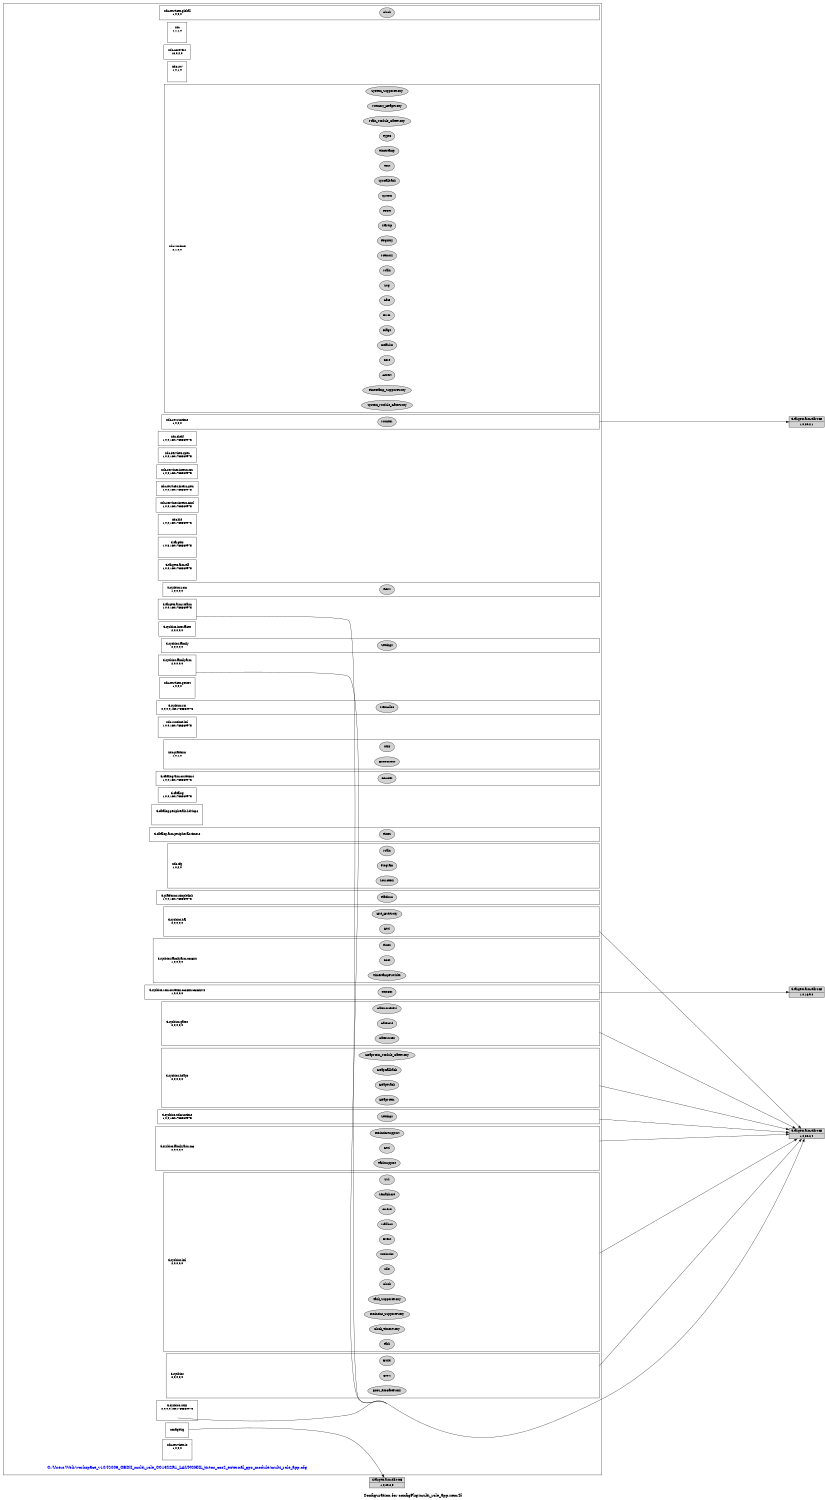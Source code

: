 digraph configuration {
    size="7.5,10";
    rankdir=LR;
    ranksep=".50 equally";
    concentrate=true;
    compound=true;
    label="\nConfiguration for configPkg/multi_role_app.xem4f"
  node [font=Helvetica, fontsize=14, fontcolor=black];  subgraph cluster0 {label=""; __cfg [label="C:/Users/Weli/workspace_v10/IS006_OBDII_multi_role_CC13X2R1_LAUNCHXL_tirtos_ccs2_external_gps_module/multi_role_app.cfg", color=white, fontcolor=blue];
    node [font=Helvetica, fontsize=10];    subgraph cluster1 {
        label="";
        xdc_services_global__top [shape=box,label="xdc.services.global\n1,0,0,0", color=white];
        xdc_services_global__bot [shape=point,label="", style=invis];
        xdc_services_global_Clock [style=filled,fillcolor=lightgray, label="Clock"];
        xdc_services_global__top -> xdc_services_global_Clock[style=invis];
        xdc_services_global_Clock -> xdc_services_global__bot[style=invis];
    }
    subgraph cluster2 {
        label="";
        xdc__top [shape=box,label="xdc\n1,1,1,0", color=white];
        xdc__bot [shape=point,label="", style=invis];
    }
    subgraph cluster3 {
        label="";
        xdc_corevers__top [shape=box,label="xdc.corevers\n16,0,2,0", color=white];
    }
    subgraph cluster4 {
        label="";
        xdc_rov__top [shape=box,label="xdc.rov\n1,0,1,0", color=white];
        xdc_rov__bot [shape=point,label="", style=invis];
    }
    subgraph cluster5 {
        label="";
        xdc_runtime__top [shape=box,label="xdc.runtime\n2,1,0,0", color=white];
        xdc_runtime__bot [shape=point,label="", style=invis];
        xdc_runtime_Assert [style=filled,fillcolor=lightgray, label="Assert"];
        xdc_runtime__top -> xdc_runtime_Assert[style=invis];
        xdc_runtime_Assert -> xdc_runtime__bot[style=invis];
        xdc_runtime_Core [style=filled,fillcolor=lightgray, label="Core"];
        xdc_runtime__top -> xdc_runtime_Core[style=invis];
        xdc_runtime_Core -> xdc_runtime__bot[style=invis];
        xdc_runtime_Defaults [style=filled,fillcolor=lightgray, label="Defaults"];
        xdc_runtime__top -> xdc_runtime_Defaults[style=invis];
        xdc_runtime_Defaults -> xdc_runtime__bot[style=invis];
        xdc_runtime_Diags [style=filled,fillcolor=lightgray, label="Diags"];
        xdc_runtime__top -> xdc_runtime_Diags[style=invis];
        xdc_runtime_Diags -> xdc_runtime__bot[style=invis];
        xdc_runtime_Error [style=filled,fillcolor=lightgray, label="Error"];
        xdc_runtime__top -> xdc_runtime_Error[style=invis];
        xdc_runtime_Error -> xdc_runtime__bot[style=invis];
        xdc_runtime_Gate [style=filled,fillcolor=lightgray, label="Gate"];
        xdc_runtime__top -> xdc_runtime_Gate[style=invis];
        xdc_runtime_Gate -> xdc_runtime__bot[style=invis];
        xdc_runtime_Log [style=filled,fillcolor=lightgray, label="Log"];
        xdc_runtime__top -> xdc_runtime_Log[style=invis];
        xdc_runtime_Log -> xdc_runtime__bot[style=invis];
        xdc_runtime_Main [style=filled,fillcolor=lightgray, label="Main"];
        xdc_runtime__top -> xdc_runtime_Main[style=invis];
        xdc_runtime_Main -> xdc_runtime__bot[style=invis];
        xdc_runtime_Memory [style=filled,fillcolor=lightgray, label="Memory"];
        xdc_runtime__top -> xdc_runtime_Memory[style=invis];
        xdc_runtime_Memory -> xdc_runtime__bot[style=invis];
        xdc_runtime_Registry [style=filled,fillcolor=lightgray, label="Registry"];
        xdc_runtime__top -> xdc_runtime_Registry[style=invis];
        xdc_runtime_Registry -> xdc_runtime__bot[style=invis];
        xdc_runtime_Startup [style=filled,fillcolor=lightgray, label="Startup"];
        xdc_runtime__top -> xdc_runtime_Startup[style=invis];
        xdc_runtime_Startup -> xdc_runtime__bot[style=invis];
        xdc_runtime_Reset [style=filled,fillcolor=lightgray, label="Reset"];
        xdc_runtime__top -> xdc_runtime_Reset[style=invis];
        xdc_runtime_Reset -> xdc_runtime__bot[style=invis];
        xdc_runtime_System [style=filled,fillcolor=lightgray, label="System"];
        xdc_runtime__top -> xdc_runtime_System[style=invis];
        xdc_runtime_System -> xdc_runtime__bot[style=invis];
        xdc_runtime_SysCallback [style=filled,fillcolor=lightgray, label="SysCallback"];
        xdc_runtime__top -> xdc_runtime_SysCallback[style=invis];
        xdc_runtime_SysCallback -> xdc_runtime__bot[style=invis];
        xdc_runtime_Text [style=filled,fillcolor=lightgray, label="Text"];
        xdc_runtime__top -> xdc_runtime_Text[style=invis];
        xdc_runtime_Text -> xdc_runtime__bot[style=invis];
        xdc_runtime_Timestamp [style=filled,fillcolor=lightgray, label="Timestamp"];
        xdc_runtime__top -> xdc_runtime_Timestamp[style=invis];
        xdc_runtime_Timestamp -> xdc_runtime__bot[style=invis];
        xdc_runtime_Types [style=filled,fillcolor=lightgray, label="Types"];
        xdc_runtime__top -> xdc_runtime_Types[style=invis];
        xdc_runtime_Types -> xdc_runtime__bot[style=invis];
        xdc_runtime_Main_Module_GateProxy [style=filled,fillcolor=lightgray, label="Main_Module_GateProxy"];
        xdc_runtime__top -> xdc_runtime_Main_Module_GateProxy[style=invis];
        xdc_runtime_Main_Module_GateProxy -> xdc_runtime__bot[style=invis];
        xdc_runtime_Memory_HeapProxy [style=filled,fillcolor=lightgray, label="Memory_HeapProxy"];
        xdc_runtime__top -> xdc_runtime_Memory_HeapProxy[style=invis];
        xdc_runtime_Memory_HeapProxy -> xdc_runtime__bot[style=invis];
        xdc_runtime_System_SupportProxy [style=filled,fillcolor=lightgray, label="System_SupportProxy"];
        xdc_runtime__top -> xdc_runtime_System_SupportProxy[style=invis];
        xdc_runtime_System_SupportProxy -> xdc_runtime__bot[style=invis];
        xdc_runtime_System_Module_GateProxy [style=filled,fillcolor=lightgray, label="System_Module_GateProxy"];
        xdc_runtime__top -> xdc_runtime_System_Module_GateProxy[style=invis];
        xdc_runtime_System_Module_GateProxy -> xdc_runtime__bot[style=invis];
        xdc_runtime_Timestamp_SupportProxy [style=filled,fillcolor=lightgray, label="Timestamp_SupportProxy"];
        xdc_runtime__top -> xdc_runtime_Timestamp_SupportProxy[style=invis];
        xdc_runtime_Timestamp_SupportProxy -> xdc_runtime__bot[style=invis];
    }
    subgraph cluster6 {
        label="";
        xdc_rov_runtime__top [shape=box,label="xdc.rov.runtime\n1,0,0,0", color=white];
        xdc_rov_runtime__bot [shape=point,label="", style=invis];
        xdc_rov_runtime_Monitor [style=filled,fillcolor=lightgray, label="Monitor"];
        xdc_rov_runtime__top -> xdc_rov_runtime_Monitor[style=invis];
        xdc_rov_runtime_Monitor -> xdc_rov_runtime__bot[style=invis];
    }
    subgraph cluster7 {
        label="";
        xdc_shelf__top [shape=box,label="xdc.shelf\n1,0,0,1601763860975", color=white];
    }
    subgraph cluster8 {
        label="";
        xdc_services_spec__top [shape=box,label="xdc.services.spec\n1,0,0,1601763860975", color=white];
    }
    subgraph cluster9 {
        label="";
        xdc_services_intern_xsr__top [shape=box,label="xdc.services.intern.xsr\n1,0,0,1601763860975", color=white];
    }
    subgraph cluster10 {
        label="";
        xdc_services_intern_gen__top [shape=box,label="xdc.services.intern.gen\n1,0,0,1601763860975", color=white];
    }
    subgraph cluster11 {
        label="";
        xdc_services_intern_cmd__top [shape=box,label="xdc.services.intern.cmd\n1,0,0,1601763860975", color=white];
    }
    subgraph cluster12 {
        label="";
        xdc_bld__top [shape=box,label="xdc.bld\n1,0,2,1601763860975", color=white];
        xdc_bld__bot [shape=point,label="", style=invis];
    }
    subgraph cluster13 {
        label="";
        ti_targets__top [shape=box,label="ti.targets\n1,0,3,1601763860975", color=white];
        ti_targets__bot [shape=point,label="", style=invis];
    }
    subgraph cluster14 {
        label="";
        ti_targets_arm_elf__top [shape=box,label="ti.targets.arm.elf\n1,0,0,1601763860975", color=white];
        ti_targets_arm_elf__bot [shape=point,label="", style=invis];
    }
    subgraph cluster15 {
        label="";
        ti_targets_arm_rtsarm__top [shape=box,label="ti.targets.arm.rtsarm\n1,0,0,1601763860975", color=white];
        ti_targets_arm_rtsarm__bot [shape=point,label="", style=invis];
    }
    subgraph cluster16 {
        label="";
        ti_sysbios_rom__top [shape=box,label="ti.sysbios.rom\n1,0,0,0,0", color=white];
        ti_sysbios_rom__bot [shape=point,label="", style=invis];
        ti_sysbios_rom_ROM [style=filled,fillcolor=lightgray, label="ROM"];
        ti_sysbios_rom__top -> ti_sysbios_rom_ROM[style=invis];
        ti_sysbios_rom_ROM -> ti_sysbios_rom__bot[style=invis];
    }
    subgraph cluster17 {
        label="";
        ti_sysbios_interfaces__top [shape=box,label="ti.sysbios.interfaces\n2,0,0,0,0", color=white];
    }
    subgraph cluster18 {
        label="";
        ti_sysbios_family__top [shape=box,label="ti.sysbios.family\n2,0,0,0,0", color=white];
        ti_sysbios_family__bot [shape=point,label="", style=invis];
        ti_sysbios_family_Settings [style=filled,fillcolor=lightgray, label="Settings"];
        ti_sysbios_family__top -> ti_sysbios_family_Settings[style=invis];
        ti_sysbios_family_Settings -> ti_sysbios_family__bot[style=invis];
    }
    subgraph cluster19 {
        label="";
        ti_sysbios_family_arm__top [shape=box,label="ti.sysbios.family.arm\n2,0,0,0,0", color=white];
        ti_sysbios_family_arm__bot [shape=point,label="", style=invis];
    }
    subgraph cluster20 {
        label="";
        xdc_services_getset__top [shape=box,label="xdc.services.getset\n1,0,0,0", color=white];
        xdc_services_getset__bot [shape=point,label="", style=invis];
    }
    subgraph cluster21 {
        label="";
        ti_sysbios_rts__top [shape=box,label="ti.sysbios.rts\n2,0,0,0,1601763860975", color=white];
        ti_sysbios_rts__bot [shape=point,label="", style=invis];
        ti_sysbios_rts_MemAlloc [style=filled,fillcolor=lightgray, label="MemAlloc"];
        ti_sysbios_rts__top -> ti_sysbios_rts_MemAlloc[style=invis];
        ti_sysbios_rts_MemAlloc -> ti_sysbios_rts__bot[style=invis];
    }
    subgraph cluster22 {
        label="";
        xdc_runtime_knl__top [shape=box,label="xdc.runtime.knl\n1,0,0,1601763860975", color=white];
        xdc_runtime_knl__bot [shape=point,label="", style=invis];
    }
    subgraph cluster23 {
        label="";
        xdc_platform__top [shape=box,label="xdc.platform\n1,0,1,0", color=white];
        xdc_platform__bot [shape=point,label="", style=invis];
        xdc_platform_ExeContext [style=filled,fillcolor=lightgray, label="ExeContext"];
        xdc_platform__top -> xdc_platform_ExeContext[style=invis];
        xdc_platform_ExeContext -> xdc_platform__bot[style=invis];
        xdc_platform_Utils [style=filled,fillcolor=lightgray, label="Utils"];
        xdc_platform__top -> xdc_platform_Utils[style=invis];
        xdc_platform_Utils -> xdc_platform__bot[style=invis];
    }
    subgraph cluster24 {
        label="";
        ti_catalog_arm_cortexm4__top [shape=box,label="ti.catalog.arm.cortexm4\n1,0,0,1601763860975", color=white];
        ti_catalog_arm_cortexm4__bot [shape=point,label="", style=invis];
        ti_catalog_arm_cortexm4_CC13xx [style=filled,fillcolor=lightgray, label="CC13xx"];
        ti_catalog_arm_cortexm4__top -> ti_catalog_arm_cortexm4_CC13xx[style=invis];
        ti_catalog_arm_cortexm4_CC13xx -> ti_catalog_arm_cortexm4__bot[style=invis];
    }
    subgraph cluster25 {
        label="";
        ti_catalog__top [shape=box,label="ti.catalog\n1,0,0,1601763860975", color=white];
    }
    subgraph cluster26 {
        label="";
        ti_catalog_peripherals_hdvicp2__top [shape=box,label="ti.catalog.peripherals.hdvicp2\n", color=white];
        ti_catalog_peripherals_hdvicp2__bot [shape=point,label="", style=invis];
    }
    subgraph cluster27 {
        label="";
        ti_catalog_arm_peripherals_timers__top [shape=box,label="ti.catalog.arm.peripherals.timers\n", color=white];
        ti_catalog_arm_peripherals_timers__bot [shape=point,label="", style=invis];
        ti_catalog_arm_peripherals_timers_Timer [style=filled,fillcolor=lightgray, label="Timer"];
        ti_catalog_arm_peripherals_timers__top -> ti_catalog_arm_peripherals_timers_Timer[style=invis];
        ti_catalog_arm_peripherals_timers_Timer -> ti_catalog_arm_peripherals_timers__bot[style=invis];
    }
    subgraph cluster28 {
        label="";
        xdc_cfg__top [shape=box,label="xdc.cfg\n1,0,2,0", color=white];
        xdc_cfg__bot [shape=point,label="", style=invis];
        xdc_cfg_Program [style=filled,fillcolor=lightgray, label="Program"];
        xdc_cfg__top -> xdc_cfg_Program[style=invis];
        xdc_cfg_Program -> xdc_cfg__bot[style=invis];
        xdc_cfg_Main [style=filled,fillcolor=lightgray, label="Main"];
        xdc_cfg__top -> xdc_cfg_Main[style=invis];
        xdc_cfg_Main -> xdc_cfg__bot[style=invis];
        xdc_cfg_SourceDir [style=filled,fillcolor=lightgray, label="SourceDir"];
        xdc_cfg__top -> xdc_cfg_SourceDir[style=invis];
        xdc_cfg_SourceDir -> xdc_cfg__bot[style=invis];
    }
    subgraph cluster29 {
        label="";
        ti_platforms_simplelink__top [shape=box,label="ti.platforms.simplelink\n1,0,0,1601763860975", color=white];
        ti_platforms_simplelink__bot [shape=point,label="", style=invis];
        ti_platforms_simplelink_Platform [style=filled,fillcolor=lightgray, label="Platform"];
        ti_platforms_simplelink__top -> ti_platforms_simplelink_Platform[style=invis];
        ti_platforms_simplelink_Platform -> ti_platforms_simplelink__bot[style=invis];
    }
    subgraph cluster30 {
        label="";
        ti_sysbios_hal__top [shape=box,label="ti.sysbios.hal\n2,0,0,0,0", color=white];
        ti_sysbios_hal__bot [shape=point,label="", style=invis];
        ti_sysbios_hal_Hwi [style=filled,fillcolor=lightgray, label="Hwi"];
        ti_sysbios_hal__top -> ti_sysbios_hal_Hwi[style=invis];
        ti_sysbios_hal_Hwi -> ti_sysbios_hal__bot[style=invis];
        ti_sysbios_hal_Hwi_HwiProxy [style=filled,fillcolor=lightgray, label="Hwi_HwiProxy"];
        ti_sysbios_hal__top -> ti_sysbios_hal_Hwi_HwiProxy[style=invis];
        ti_sysbios_hal_Hwi_HwiProxy -> ti_sysbios_hal__bot[style=invis];
    }
    subgraph cluster31 {
        label="";
        ti_sysbios_family_arm_cc26xx__top [shape=box,label="ti.sysbios.family.arm.cc26xx\n1,0,0,0,0", color=white];
        ti_sysbios_family_arm_cc26xx__bot [shape=point,label="", style=invis];
        ti_sysbios_family_arm_cc26xx_Boot [style=filled,fillcolor=lightgray, label="Boot"];
        ti_sysbios_family_arm_cc26xx__top -> ti_sysbios_family_arm_cc26xx_Boot[style=invis];
        ti_sysbios_family_arm_cc26xx_Boot -> ti_sysbios_family_arm_cc26xx__bot[style=invis];
        ti_sysbios_family_arm_cc26xx_Timer [style=filled,fillcolor=lightgray, label="Timer"];
        ti_sysbios_family_arm_cc26xx__top -> ti_sysbios_family_arm_cc26xx_Timer[style=invis];
        ti_sysbios_family_arm_cc26xx_Timer -> ti_sysbios_family_arm_cc26xx__bot[style=invis];
        ti_sysbios_family_arm_cc26xx_TimestampProvider [style=filled,fillcolor=lightgray, label="TimestampProvider"];
        ti_sysbios_family_arm_cc26xx__top -> ti_sysbios_family_arm_cc26xx_TimestampProvider[style=invis];
        ti_sysbios_family_arm_cc26xx_TimestampProvider -> ti_sysbios_family_arm_cc26xx__bot[style=invis];
    }
    subgraph cluster32 {
        label="";
        ti_sysbios_family_arm_m3__top [shape=box,label="ti.sysbios.family.arm.m3\n2,0,0,0,0", color=white];
        ti_sysbios_family_arm_m3__bot [shape=point,label="", style=invis];
        ti_sysbios_family_arm_m3_Hwi [style=filled,fillcolor=lightgray, label="Hwi"];
        ti_sysbios_family_arm_m3__top -> ti_sysbios_family_arm_m3_Hwi[style=invis];
        ti_sysbios_family_arm_m3_Hwi -> ti_sysbios_family_arm_m3__bot[style=invis];
        ti_sysbios_family_arm_m3_IntrinsicsSupport [style=filled,fillcolor=lightgray, label="IntrinsicsSupport"];
        ti_sysbios_family_arm_m3__top -> ti_sysbios_family_arm_m3_IntrinsicsSupport[style=invis];
        ti_sysbios_family_arm_m3_IntrinsicsSupport -> ti_sysbios_family_arm_m3__bot[style=invis];
        ti_sysbios_family_arm_m3_TaskSupport [style=filled,fillcolor=lightgray, label="TaskSupport"];
        ti_sysbios_family_arm_m3__top -> ti_sysbios_family_arm_m3_TaskSupport[style=invis];
        ti_sysbios_family_arm_m3_TaskSupport -> ti_sysbios_family_arm_m3__bot[style=invis];
    }
    subgraph cluster33 {
        label="";
        ti_sysbios_knl__top [shape=box,label="ti.sysbios.knl\n2,0,0,0,0", color=white];
        ti_sysbios_knl__bot [shape=point,label="", style=invis];
        ti_sysbios_knl_Clock [style=filled,fillcolor=lightgray, label="Clock"];
        ti_sysbios_knl__top -> ti_sysbios_knl_Clock[style=invis];
        ti_sysbios_knl_Clock -> ti_sysbios_knl__bot[style=invis];
        ti_sysbios_knl_Idle [style=filled,fillcolor=lightgray, label="Idle"];
        ti_sysbios_knl__top -> ti_sysbios_knl_Idle[style=invis];
        ti_sysbios_knl_Idle -> ti_sysbios_knl__bot[style=invis];
        ti_sysbios_knl_Intrinsics [style=filled,fillcolor=lightgray, label="Intrinsics"];
        ti_sysbios_knl__top -> ti_sysbios_knl_Intrinsics[style=invis];
        ti_sysbios_knl_Intrinsics -> ti_sysbios_knl__bot[style=invis];
        ti_sysbios_knl_Event [style=filled,fillcolor=lightgray, label="Event"];
        ti_sysbios_knl__top -> ti_sysbios_knl_Event[style=invis];
        ti_sysbios_knl_Event -> ti_sysbios_knl__bot[style=invis];
        ti_sysbios_knl_Mailbox [style=filled,fillcolor=lightgray, label="Mailbox"];
        ti_sysbios_knl__top -> ti_sysbios_knl_Mailbox[style=invis];
        ti_sysbios_knl_Mailbox -> ti_sysbios_knl__bot[style=invis];
        ti_sysbios_knl_Queue [style=filled,fillcolor=lightgray, label="Queue"];
        ti_sysbios_knl__top -> ti_sysbios_knl_Queue[style=invis];
        ti_sysbios_knl_Queue -> ti_sysbios_knl__bot[style=invis];
        ti_sysbios_knl_Semaphore [style=filled,fillcolor=lightgray, label="Semaphore"];
        ti_sysbios_knl__top -> ti_sysbios_knl_Semaphore[style=invis];
        ti_sysbios_knl_Semaphore -> ti_sysbios_knl__bot[style=invis];
        ti_sysbios_knl_Swi [style=filled,fillcolor=lightgray, label="Swi"];
        ti_sysbios_knl__top -> ti_sysbios_knl_Swi[style=invis];
        ti_sysbios_knl_Swi -> ti_sysbios_knl__bot[style=invis];
        ti_sysbios_knl_Task [style=filled,fillcolor=lightgray, label="Task"];
        ti_sysbios_knl__top -> ti_sysbios_knl_Task[style=invis];
        ti_sysbios_knl_Task -> ti_sysbios_knl__bot[style=invis];
        ti_sysbios_knl_Clock_TimerProxy [style=filled,fillcolor=lightgray, label="Clock_TimerProxy"];
        ti_sysbios_knl__top -> ti_sysbios_knl_Clock_TimerProxy[style=invis];
        ti_sysbios_knl_Clock_TimerProxy -> ti_sysbios_knl__bot[style=invis];
        ti_sysbios_knl_Intrinsics_SupportProxy [style=filled,fillcolor=lightgray, label="Intrinsics_SupportProxy"];
        ti_sysbios_knl__top -> ti_sysbios_knl_Intrinsics_SupportProxy[style=invis];
        ti_sysbios_knl_Intrinsics_SupportProxy -> ti_sysbios_knl__bot[style=invis];
        ti_sysbios_knl_Task_SupportProxy [style=filled,fillcolor=lightgray, label="Task_SupportProxy"];
        ti_sysbios_knl__top -> ti_sysbios_knl_Task_SupportProxy[style=invis];
        ti_sysbios_knl_Task_SupportProxy -> ti_sysbios_knl__bot[style=invis];
    }
    subgraph cluster34 {
        label="";
        ti_sysbios__top [shape=box,label="ti.sysbios\n2,0,0,0,0", color=white];
        ti_sysbios__bot [shape=point,label="", style=invis];
        ti_sysbios_BIOS [style=filled,fillcolor=lightgray, label="BIOS"];
        ti_sysbios__top -> ti_sysbios_BIOS[style=invis];
        ti_sysbios_BIOS -> ti_sysbios__bot[style=invis];
        ti_sysbios_Build [style=filled,fillcolor=lightgray, label="Build"];
        ti_sysbios__top -> ti_sysbios_Build[style=invis];
        ti_sysbios_Build -> ti_sysbios__bot[style=invis];
        ti_sysbios_BIOS_RtsGateProxy [style=filled,fillcolor=lightgray, label="BIOS_RtsGateProxy"];
        ti_sysbios__top -> ti_sysbios_BIOS_RtsGateProxy[style=invis];
        ti_sysbios_BIOS_RtsGateProxy -> ti_sysbios__bot[style=invis];
    }
    subgraph cluster35 {
        label="";
        ti_sysbios_gates__top [shape=box,label="ti.sysbios.gates\n2,0,0,0,0", color=white];
        ti_sysbios_gates__bot [shape=point,label="", style=invis];
        ti_sysbios_gates_GateHwi [style=filled,fillcolor=lightgray, label="GateHwi"];
        ti_sysbios_gates__top -> ti_sysbios_gates_GateHwi[style=invis];
        ti_sysbios_gates_GateHwi -> ti_sysbios_gates__bot[style=invis];
        ti_sysbios_gates_GateMutexPri [style=filled,fillcolor=lightgray, label="GateMutexPri"];
        ti_sysbios_gates__top -> ti_sysbios_gates_GateMutexPri[style=invis];
        ti_sysbios_gates_GateMutexPri -> ti_sysbios_gates__bot[style=invis];
        ti_sysbios_gates_GateMutex [style=filled,fillcolor=lightgray, label="GateMutex"];
        ti_sysbios_gates__top -> ti_sysbios_gates_GateMutex[style=invis];
        ti_sysbios_gates_GateMutex -> ti_sysbios_gates__bot[style=invis];
    }
    subgraph cluster36 {
        label="";
        ti_sysbios_heaps__top [shape=box,label="ti.sysbios.heaps\n2,0,0,0,0", color=white];
        ti_sysbios_heaps__bot [shape=point,label="", style=invis];
        ti_sysbios_heaps_HeapMem [style=filled,fillcolor=lightgray, label="HeapMem"];
        ti_sysbios_heaps__top -> ti_sysbios_heaps_HeapMem[style=invis];
        ti_sysbios_heaps_HeapMem -> ti_sysbios_heaps__bot[style=invis];
        ti_sysbios_heaps_HeapTrack [style=filled,fillcolor=lightgray, label="HeapTrack"];
        ti_sysbios_heaps__top -> ti_sysbios_heaps_HeapTrack[style=invis];
        ti_sysbios_heaps_HeapTrack -> ti_sysbios_heaps__bot[style=invis];
        ti_sysbios_heaps_HeapCallback [style=filled,fillcolor=lightgray, label="HeapCallback"];
        ti_sysbios_heaps__top -> ti_sysbios_heaps_HeapCallback[style=invis];
        ti_sysbios_heaps_HeapCallback -> ti_sysbios_heaps__bot[style=invis];
        ti_sysbios_heaps_HeapMem_Module_GateProxy [style=filled,fillcolor=lightgray, label="HeapMem_Module_GateProxy"];
        ti_sysbios_heaps__top -> ti_sysbios_heaps_HeapMem_Module_GateProxy[style=invis];
        ti_sysbios_heaps_HeapMem_Module_GateProxy -> ti_sysbios_heaps__bot[style=invis];
    }
    subgraph cluster37 {
        label="";
        ti_sysbios_rom_cortexm_cc26xx_cc26x2v2__top [shape=box,label="ti.sysbios.rom.cortexm.cc26xx.cc26x2v2\n1,0,0,0,0", color=white];
        ti_sysbios_rom_cortexm_cc26xx_cc26x2v2__bot [shape=point,label="", style=invis];
        ti_sysbios_rom_cortexm_cc26xx_cc26x2v2_CC26xx [style=filled,fillcolor=lightgray, label="CC26xx"];
        ti_sysbios_rom_cortexm_cc26xx_cc26x2v2__top -> ti_sysbios_rom_cortexm_cc26xx_cc26x2v2_CC26xx[style=invis];
        ti_sysbios_rom_cortexm_cc26xx_cc26x2v2_CC26xx -> ti_sysbios_rom_cortexm_cc26xx_cc26x2v2__bot[style=invis];
    }
    subgraph cluster38 {
        label="";
        ti_sysbios_xdcruntime__top [shape=box,label="ti.sysbios.xdcruntime\n1,0,0,1601763860975", color=white];
        ti_sysbios_xdcruntime__bot [shape=point,label="", style=invis];
        ti_sysbios_xdcruntime_Settings [style=filled,fillcolor=lightgray, label="Settings"];
        ti_sysbios_xdcruntime__top -> ti_sysbios_xdcruntime_Settings[style=invis];
        ti_sysbios_xdcruntime_Settings -> ti_sysbios_xdcruntime__bot[style=invis];
    }
    subgraph cluster39 {
        label="";
        ti_sysbios_utils__top [shape=box,label="ti.sysbios.utils\n2,0,0,0,1601763860975", color=white];
        ti_sysbios_utils__bot [shape=point,label="", style=invis];
    }
    subgraph cluster40 {
        label="";
        configPkg__top [shape=box,label="configPkg\n", color=white];
    }
    subgraph cluster41 {
        label="";
        xdc_services_io__top [shape=box,label="xdc.services.io\n1,0,0,0", color=white];
        xdc_services_io__bot [shape=point,label="", style=invis];
    }
  }
  node [font=Helvetica, fontsize=10];
    ti_targets_arm_elf_M4F__1_0_20__2_1 [shape=record,label="ti.targets.arm.elf.M4F|1,0,20.2,1",style=filled, fillcolor=lightgrey];
    xdc_rov_runtime__bot -> ti_targets_arm_elf_M4F__1_0_20__2_1 [ltail=cluster6];
    ti_targets_arm_elf_M4F__1_0_20__2_4 [shape=record,label="ti.targets.arm.elf.M4F|1,0,20.2,4",style=filled, fillcolor=lightgrey];
    ti_targets_arm_rtsarm__bot -> ti_targets_arm_elf_M4F__1_0_20__2_4 [ltail=cluster15];
    ti_targets_arm_elf_M4F__1_0_20__2_4 [shape=record,label="ti.targets.arm.elf.M4F|1,0,20.2,4",style=filled, fillcolor=lightgrey];
    ti_sysbios_family_arm__bot -> ti_targets_arm_elf_M4F__1_0_20__2_4 [ltail=cluster19];
    ti_targets_arm_elf_M4F__1_0_20__2_4 [shape=record,label="ti.targets.arm.elf.M4F|1,0,20.2,4",style=filled, fillcolor=lightgrey];
    ti_sysbios_hal__bot -> ti_targets_arm_elf_M4F__1_0_20__2_4 [ltail=cluster30];
    ti_targets_arm_elf_M4F__1_0_20__2_4 [shape=record,label="ti.targets.arm.elf.M4F|1,0,20.2,4",style=filled, fillcolor=lightgrey];
    ti_sysbios_family_arm_m3__bot -> ti_targets_arm_elf_M4F__1_0_20__2_4 [ltail=cluster32];
    ti_targets_arm_elf_M4F__1_0_20__2_4 [shape=record,label="ti.targets.arm.elf.M4F|1,0,20.2,4",style=filled, fillcolor=lightgrey];
    ti_sysbios_knl__bot -> ti_targets_arm_elf_M4F__1_0_20__2_4 [ltail=cluster33];
    ti_targets_arm_elf_M4F__1_0_20__2_4 [shape=record,label="ti.targets.arm.elf.M4F|1,0,20.2,4",style=filled, fillcolor=lightgrey];
    ti_sysbios__bot -> ti_targets_arm_elf_M4F__1_0_20__2_4 [ltail=cluster34];
    ti_targets_arm_elf_M4F__1_0_20__2_4 [shape=record,label="ti.targets.arm.elf.M4F|1,0,20.2,4",style=filled, fillcolor=lightgrey];
    ti_sysbios_gates__bot -> ti_targets_arm_elf_M4F__1_0_20__2_4 [ltail=cluster35];
    ti_targets_arm_elf_M4F__1_0_20__2_4 [shape=record,label="ti.targets.arm.elf.M4F|1,0,20.2,4",style=filled, fillcolor=lightgrey];
    ti_sysbios_heaps__bot -> ti_targets_arm_elf_M4F__1_0_20__2_4 [ltail=cluster36];
    ti_targets_arm_elf_M4F__1_0_16__9_0 [shape=record,label="ti.targets.arm.elf.M4F|1,0,16.9,0",style=filled, fillcolor=lightgrey];
    ti_sysbios_rom_cortexm_cc26xx_cc26x2v2__bot -> ti_targets_arm_elf_M4F__1_0_16__9_0 [ltail=cluster37];
    ti_targets_arm_elf_M4F__1_0_20__2_4 [shape=record,label="ti.targets.arm.elf.M4F|1,0,20.2,4",style=filled, fillcolor=lightgrey];
    ti_sysbios_xdcruntime__bot -> ti_targets_arm_elf_M4F__1_0_20__2_4 [ltail=cluster38];
    ti_targets_arm_elf_M4F__1_0_20__2_4 [shape=record,label="ti.targets.arm.elf.M4F|1,0,20.2,4",style=filled, fillcolor=lightgrey];
    ti_sysbios_utils__bot -> ti_targets_arm_elf_M4F__1_0_20__2_4 [ltail=cluster39];
    ti_targets_arm_elf_M4F__1_0_20__2_5 [shape=record,label="ti.targets.arm.elf.M4F|1,0,20.2,5",style=filled, fillcolor=lightgrey];
    configPkg__top -> ti_targets_arm_elf_M4F__1_0_20__2_5 [ltail=cluster40];
}
